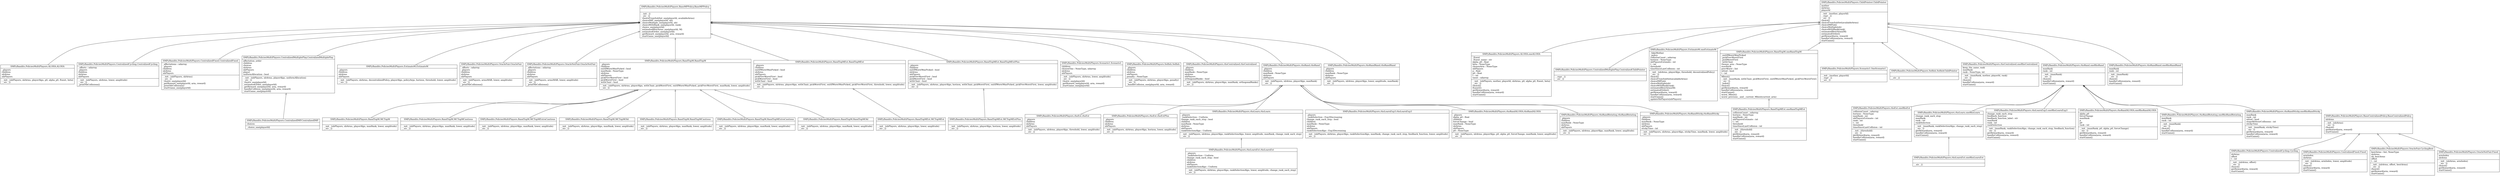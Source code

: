 digraph "classes_SMPyBandits.PoliciesMultiPlayers" {
charset="utf-8"
rankdir=BT
"0" [label="{SMPyBandits.PoliciesMultiPlayers.ALOHA.ALOHA|_players\lchildren\lnbArms\lnbPlayers\l|__init__(nbPlayers, nbArms, playerAlgo, p0, alpha_p0, ftnext, beta)\l__str__()\l}", shape="record"];
"1" [label="{SMPyBandits.PoliciesMultiPlayers.ALOHA.oneALOHA|_ftnext\l_ftnext_name : str\lalpha_p0 : float\lbeta : NoneType\lchosenArm : NoneType\lnbPlayers\lp : float\lp0 : float\lt : int\ltnext : ndarray\l|__init__(nbPlayers, mother, playerId, nbArms, p0, alpha_p0, ftnext, beta)\l__str__()\lchoice()\lftnext(t)\lgetReward(arm, reward)\lhandleCollision(arm, reward)\lstartGame()\l}", shape="record"];
"2" [label="{SMPyBandits.PoliciesMultiPlayers.BaseCentralizedPolicy.BaseCentralizedPolicy|nbArms\l|__init__(nbArms)\l__str__()\lchoice()\lgetReward(arm, reward)\lstartGame()\l}", shape="record"];
"3" [label="{SMPyBandits.PoliciesMultiPlayers.BaseMPPolicy.BaseMPPolicy|\l|__init__()\l__str__()\l_choiceFromSubSet_one(playerId, availableArms)\l_choiceIMP_one(playerId, nb)\l_choiceMultiple_one(playerId, nb)\l_choiceWithRank_one(playerId, rank)\l_choice_one(playerId)\l_estimatedBestArms_one(playerId, M)\l_estimatedOrder_one(playerId)\l_getReward_one(playerId, arm, reward)\l_startGame_one(playerId)\l}", shape="record"];
"4" [label="{SMPyBandits.PoliciesMultiPlayers.CentralizedCycling.CentralizedCycling|_offsets : ndarray\l_players\lchildren\lnbArms\lnbPlayers\l|__init__(nbPlayers, nbArms, lower, amplitude)\l__str__()\l_printNbCollisions()\l}", shape="record"];
"5" [label="{SMPyBandits.PoliciesMultiPlayers.CentralizedCycling.Cycling|nbArms\loffset\lt : int\l|__init__(nbArms, offset)\l__str__()\lchoice()\lgetReward(arm, reward)\lstartGame()\l}", shape="record"];
"6" [label="{SMPyBandits.PoliciesMultiPlayers.CentralizedFixed.CentralizedFixed|_affectations : ndarray\l_players\lchildren\lnbArms\lnbPlayers\l|__init__(nbPlayers, nbArms)\l__str__()\l_choice_one(playerId)\l_getReward_one(playerId, arm, reward)\l_printNbCollisions()\l_startGame_one(playerId)\l}", shape="record"];
"7" [label="{SMPyBandits.PoliciesMultiPlayers.CentralizedFixed.Fixed|armIndex\lnbArms\l|__init__(nbArms, armIndex, lower, amplitude)\l__str__()\lchoice()\lgetReward(arm, reward)\lstartGame()\l}", shape="record"];
"8" [label="{SMPyBandits.PoliciesMultiPlayers.CentralizedIMP.CentralizedIMP|choices\l|_choice_one(playerId)\l}", shape="record"];
"9" [label="{SMPyBandits.PoliciesMultiPlayers.CentralizedMultiplePlay.CentralizedChildPointer|\l|__repr__()\l__str__()\l}", shape="record"];
"10" [label="{SMPyBandits.PoliciesMultiPlayers.CentralizedMultiplePlay.CentralizedMultiplePlay|affectation_order\lchildren\lchoices\lnbArms\lnbPlayers\lplayer\luniformAllocation : bool\l|__init__(nbPlayers, nbArms, playerAlgo, uniformAllocation)\l__str__()\l_choice_one(playerId)\l_estimatedOrder_one(playerId)\l_getReward_one(playerId, arm, reward)\l_handleCollision_one(playerId, arm, reward)\l_startGame_one(playerId)\l}", shape="record"];
"11" [label="{SMPyBandits.PoliciesMultiPlayers.ChildPointer.ChildPointer|mother\lnbArms\lplayerId\l|__init__(mother, playerId)\l__repr__()\l__str__()\lchoice()\lchoiceFromSubSet(availableArms)\lchoiceIMP(nb)\lchoiceMultiple(nb)\lchoiceWithRank(rank)\lestimatedBestArms(M)\lestimatedOrder()\lgetReward(arm, reward)\lhandleCollision(arm, reward)\lstartGame()\l}", shape="record"];
"12" [label="{SMPyBandits.PoliciesMultiPlayers.EstimateM.EstimateM|_players\lchildren\lnbArms\lnbPlayers\l|__init__(nbPlayers, nbArms, decentralizedPolicy, playerAlgo, policyArgs, horizon, threshold, lower, amplitude)\l__str__()\l}", shape="record"];
"13" [label="{SMPyBandits.PoliciesMultiPlayers.EstimateM.oneEstimateM|_fakeMother\l_policy\lcollisionCount : ndarray\lhorizon : NoneType\lnbPlayersEstimate : int\lt : int\lthreshold\ltimeSinceLastCollision : int\l|__init__(nbArms, playerAlgo, threshold, decentralizedPolicy)\l__str__()\lchoice()\lchoiceFromSubSet(availableArms)\lchoiceIMP(nb)\lchoiceMultiple(nb)\lchoiceWithRank(rank)\lestimatedBestArms(M)\lestimatedOrder()\lgetReward(arm, reward)\lhandleCollision(arm, reward)\lstartGame()\lupdateNbPlayers(nbPlayers)\l}", shape="record"];
"14" [label="{SMPyBandits.PoliciesMultiPlayers.OracleFair.CyclingBest|bestArms : list, NoneType\lnbArms\lnb_bestArms\loffset\lt : int\l|__init__(nbArms, offset, bestArms)\l__str__()\lchoice()\lgetReward(arm, reward)\lstartGame()\l}", shape="record"];
"15" [label="{SMPyBandits.PoliciesMultiPlayers.OracleFair.OracleFair|_offsets : ndarray\l_players\lchildren\lnbArms\lnbPlayers\l|__init__(nbPlayers, armsMAB, lower, amplitude)\l__str__()\l_printNbCollisions()\l}", shape="record"];
"16" [label="{SMPyBandits.PoliciesMultiPlayers.OracleNotFair.Fixed|armIndex\lnbArms\l|__init__(nbArms, armIndex)\l__str__()\lchoice()\lgetReward(arm, reward)\lstartGame()\l}", shape="record"];
"17" [label="{SMPyBandits.PoliciesMultiPlayers.OracleNotFair.OracleNotFair|_affectations : ndarray\l_players\lchildren\lnbArms\lnbPlayers\l|__init__(nbPlayers, armsMAB, lower, amplitude)\l__str__()\l_printNbCollisions()\l}", shape="record"];
"18" [label="{SMPyBandits.PoliciesMultiPlayers.RandTopM.MCTopM|\l|__init__(nbPlayers, nbArms, playerAlgo, maxRank, lower, amplitude)\l__str__()\l}", shape="record"];
"19" [label="{SMPyBandits.PoliciesMultiPlayers.RandTopM.MCTopMCautious|\l|__init__(nbPlayers, nbArms, playerAlgo, maxRank, lower, amplitude)\l__str__()\l}", shape="record"];
"20" [label="{SMPyBandits.PoliciesMultiPlayers.RandTopM.MCTopMExtraCautious|\l|__init__(nbPlayers, nbArms, playerAlgo, maxRank, lower, amplitude)\l__str__()\l}", shape="record"];
"21" [label="{SMPyBandits.PoliciesMultiPlayers.RandTopM.MCTopMOld|\l|__init__(nbPlayers, nbArms, playerAlgo, maxRank, lower, amplitude)\l__str__()\l}", shape="record"];
"22" [label="{SMPyBandits.PoliciesMultiPlayers.RandTopM.RandTopM|_players\lchildren\lexitIfWorstWasPicked : bool\lmaxRank : NoneType\lnbArms\lnbPlayers\lpickPrevWorstFirst : bool\lpickWorstFirst : bool\lwithChair : bool\l|__init__(nbPlayers, nbArms, playerAlgo, withChair, pickWorstFirst, exitIfWorstWasPicked, pickPrevWorstFirst, maxRank, lower, amplitude)\l__str__()\l}", shape="record"];
"23" [label="{SMPyBandits.PoliciesMultiPlayers.RandTopM.RandTopMCautious|\l|__init__(nbPlayers, nbArms, playerAlgo, maxRank, lower, amplitude)\l__str__()\l}", shape="record"];
"24" [label="{SMPyBandits.PoliciesMultiPlayers.RandTopM.RandTopMExtraCautious|\l|__init__(nbPlayers, nbArms, playerAlgo, maxRank, lower, amplitude)\l__str__()\l}", shape="record"];
"25" [label="{SMPyBandits.PoliciesMultiPlayers.RandTopM.RandTopMOld|\l|__init__(nbPlayers, nbArms, playerAlgo, maxRank, lower, amplitude)\l__str__()\l}", shape="record"];
"26" [label="{SMPyBandits.PoliciesMultiPlayers.RandTopM.oneRandTopM|_exitIfWorstWasPicked\l_pickPrevWorstFirst\l_pickWorstFirst\l_withChair\lchosen_arm : NoneType\lmaxRank\lprevWorst : list\lsitted : bool\lt : int\l|Mbest()\l__init__(maxRank, withChair, pickWorstFirst, exitIfWorstWasPicked, pickPrevWorstFirst)\l__str__()\l_index()\lchoice()\lgetReward(arm, reward)\lhandleCollision(arm, reward)\lstartGame()\lworst_Mbest()\lworst_previous__and__current_Mbest(current_arm)\l}", shape="record"];
"27" [label="{SMPyBandits.PoliciesMultiPlayers.RandTopMEst.MCTopMEst|\l|__init__(nbPlayers, nbArms, playerAlgo, lower, amplitude)\l__str__()\l}", shape="record"];
"28" [label="{SMPyBandits.PoliciesMultiPlayers.RandTopMEst.MCTopMEstPlus|\l|__init__(nbPlayers, nbArms, playerAlgo, horizon, lower, amplitude)\l__str__()\l}", shape="record"];
"29" [label="{SMPyBandits.PoliciesMultiPlayers.RandTopMEst.RandTopMEst|_players\lchildren\lexitIfWorstWasPicked : bool\lnbArms\lnbPlayers\lpickPrevWorstFirst : bool\lpickWorstFirst : bool\lwithChair : bool\l|__init__(nbPlayers, nbArms, playerAlgo, withChair, pickWorstFirst, exitIfWorstWasPicked, pickPrevWorstFirst, threshold, lower, amplitude)\l__str__()\l}", shape="record"];
"30" [label="{SMPyBandits.PoliciesMultiPlayers.RandTopMEst.RandTopMEstPlus|_players\lchildren\lexitIfWorstWasPicked : bool\lnbArms\lnbPlayers\lpickPrevWorstFirst : bool\lpickWorstFirst : bool\lwithChair : bool\l|__init__(nbPlayers, nbArms, playerAlgo, horizon, withChair, pickWorstFirst, exitIfWorstWasPicked, pickPrevWorstFirst, lower, amplitude)\l__str__()\l}", shape="record"];
"31" [label="{SMPyBandits.PoliciesMultiPlayers.RandTopMEst.oneRandTopMEst|collisionCount : ndarray\lhorizon : NoneType\lmaxRank : int\lnbPlayersEstimate : int\lt : int\lthreshold\ltimeSinceLastCollision : int\l|__init__(threshold)\l__str__()\lgetReward(arm, reward)\lhandleCollision(arm, reward)\lstartGame()\l}", shape="record"];
"32" [label="{SMPyBandits.PoliciesMultiPlayers.Scenario1.OneScenario1|\l|__init__(mother, playerId)\l__repr__()\l__str__()\l}", shape="record"];
"33" [label="{SMPyBandits.PoliciesMultiPlayers.Scenario1.Scenario1|children\lchosenOne : NoneType, ndarray\lnbArms\lnbPlayers\l|__init__(nbPlayers, nbArms, lower, amplitude)\l__str__()\l_choice_one(playerId)\l_getReward_one(playerId, arm, reward)\l_startGame_one(playerId)\l}", shape="record"];
"34" [label="{SMPyBandits.PoliciesMultiPlayers.Selfish.Selfish|_players\lchildren\lnbArms\lnbPlayers\lpenalty : NoneType\l|__init__(nbPlayers, nbArms, playerAlgo, penalty)\l__str__()\l_handleCollision_one(playerId, arm, reward)\l}", shape="record"];
"35" [label="{SMPyBandits.PoliciesMultiPlayers.Selfish.SelfishChildPointer|\l|__str__()\l}", shape="record"];
"36" [label="{SMPyBandits.PoliciesMultiPlayers.rhoCentralized.oneRhoCentralized|keep_the_same_rank\lmaxRank\lrank : NoneType, int\l|__init__(maxRank, mother, playerId, rank)\l__str__()\lchoice()\lhandleCollision(arm, reward)\lstartGame()\l}", shape="record"];
"37" [label="{SMPyBandits.PoliciesMultiPlayers.rhoCentralized.rhoCentralized|_players\lchildren\lmaxRank : NoneType\lnbArms\lnbPlayers\lorthogonalRanks : bool\l|__init__(nbPlayers, nbArms, playerAlgo, maxRank, orthogonalRanks)\l__str__()\l}", shape="record"];
"38" [label="{SMPyBandits.PoliciesMultiPlayers.rhoEst.oneRhoEst|collisionCount : ndarray\lhorizon : NoneType\lmaxRank : int\lnbPlayersEstimate : int\lrank : int\lt : int\lthreshold\ltimeSinceLastCollision : int\l|__init__(threshold)\l__str__()\lgetReward(arm, reward)\lhandleCollision(arm, reward)\lstartGame()\l}", shape="record"];
"39" [label="{SMPyBandits.PoliciesMultiPlayers.rhoEst.rhoEst|_players\lchildren\lnbArms\lnbPlayers\l|__init__(nbPlayers, nbArms, playerAlgo, threshold, lower, amplitude)\l__str__()\l}", shape="record"];
"40" [label="{SMPyBandits.PoliciesMultiPlayers.rhoEst.rhoEstPlus|_players\lchildren\lnbArms\lnbPlayers\l|__init__(nbPlayers, nbArms, playerAlgo, horizon, lower, amplitude)\l__str__()\l}", shape="record"];
"41" [label="{SMPyBandits.PoliciesMultiPlayers.rhoLearn.oneRhoLearn|change_rank_each_step\lmaxRank\lrank : int\lrankSelection\l|__init__(maxRank, rankSelectionAlgo, change_rank_each_step)\l__str__()\lgetReward(arm, reward)\lhandleCollision(arm, reward)\lstartGame()\l}", shape="record"];
"42" [label="{SMPyBandits.PoliciesMultiPlayers.rhoLearn.rhoLearn|_players\l_rankSelection : Uniform\lchange_rank_each_step : bool\lchildren\lmaxRank : NoneType\lnbArms\lnbPlayers\lrankSelectionAlgo : Uniform\l|__init__(nbPlayers, nbArms, playerAlgo, rankSelectionAlgo, lower, amplitude, maxRank, change_rank_each_step)\l__str__()\l}", shape="record"];
"43" [label="{SMPyBandits.PoliciesMultiPlayers.rhoLearnEst.oneRhoLearnEst|\l|__str__()\l}", shape="record"];
"44" [label="{SMPyBandits.PoliciesMultiPlayers.rhoLearnEst.rhoLearnEst|_players\l_rankSelection : Uniform\lchange_rank_each_step : bool\lchildren\lnbArms\lnbPlayers\lrankSelectionAlgo : Uniform\l|__init__(nbPlayers, nbArms, playerAlgo, rankSelectionAlgo, lower, amplitude, change_rank_each_step)\l__str__()\l}", shape="record"];
"45" [label="{SMPyBandits.PoliciesMultiPlayers.rhoLearnExp3.oneRhoLearnExp3|change_rank_each_step\lfeedback_function\lfeedback_function_label : str\lmaxRank\lrank : int\lrankSelection\l|__init__(maxRank, rankSelectionAlgo, change_rank_each_step, feedback_function)\l__str__()\lgetReward(arm, reward)\lhandleCollision(arm, reward)\lstartGame()\l}", shape="record"];
"46" [label="{SMPyBandits.PoliciesMultiPlayers.rhoLearnExp3.rhoLearnExp3|_players\l_rankSelection : Exp3Decreasing\lchange_rank_each_step : bool\lchildren\lmaxRank : NoneType\lnbArms\lnbPlayers\lrankSelectionAlgo : Exp3Decreasing\l|__init__(nbPlayers, nbArms, playerAlgo, rankSelectionAlgo, maxRank, change_rank_each_step, feedback_function, lower, amplitude)\l__str__()\l}", shape="record"];
"47" [label="{SMPyBandits.PoliciesMultiPlayers.rhoRand.oneRhoRand|maxRank\lrank : int\l|__init__(maxRank)\l__str__()\lchoice()\lhandleCollision(arm, reward)\lstartGame()\l}", shape="record"];
"48" [label="{SMPyBandits.PoliciesMultiPlayers.rhoRand.rhoRand|_players\lchildren\lmaxRank : NoneType\lnbArms\lnbPlayers\l|__init__(nbPlayers, nbArms, playerAlgo, maxRank)\l__str__()\l}", shape="record"];
"49" [label="{SMPyBandits.PoliciesMultiPlayers.rhoRandALOHA.oneRhoRandALOHA|alpha_p0\lforceChange\lmaxRank\lp\lp0\lrank : int\l|__init__(maxRank, p0, alpha_p0, forceChange)\l__str__()\lgetReward(arm, reward)\lhandleCollision(arm, reward)\lstartGame()\l}", shape="record"];
"50" [label="{SMPyBandits.PoliciesMultiPlayers.rhoRandALOHA.rhoRandALOHA|_players\lalpha_p0 : float\lchildren\lforceChange : bool\lmaxRank : NoneType\lnbArms\lnbPlayers\lp0 : NoneType\l|__init__(nbPlayers, nbArms, playerAlgo, p0, alpha_p0, forceChange, maxRank, lower, amplitude)\l__str__()\l}", shape="record"];
"51" [label="{SMPyBandits.PoliciesMultiPlayers.rhoRandRand.oneRhoRandRand|maxRank\lrank : int\l|__init__(maxRank)\l__str__()\lchoice()\lhandleCollision(arm, reward)\lstartGame()\l}", shape="record"];
"52" [label="{SMPyBandits.PoliciesMultiPlayers.rhoRandRand.rhoRandRand|_players\lchildren\lmaxRank : NoneType\lnbArms\lnbPlayers\l|__init__(nbPlayers, nbArms, playerAlgo, lower, amplitude, maxRank)\l__str__()\l}", shape="record"];
"53" [label="{SMPyBandits.PoliciesMultiPlayers.rhoRandRotating.oneRhoRandRotating|maxRank\lrank : int\l|__init__(maxRank)\l__str__()\lchoice()\lhandleCollision(arm, reward)\lstartGame()\l}", shape="record"];
"54" [label="{SMPyBandits.PoliciesMultiPlayers.rhoRandRotating.rhoRandRotating|_players\lchildren\lmaxRank : NoneType\lnbArms\lnbPlayers\l|__init__(nbPlayers, nbArms, playerAlgo, maxRank, lower, amplitude)\l__str__()\l}", shape="record"];
"55" [label="{SMPyBandits.PoliciesMultiPlayers.rhoRandSticky.oneRhoRandSticky|maxRank\lrank : int\lsitted : bool\lstepsWithoutCollisions : int\lstickyTime\l|__init__(maxRank, stickyTime)\l__str__()\lgetReward(arm, reward)\lhandleCollision(arm, reward)\lstartGame()\l}", shape="record"];
"56" [label="{SMPyBandits.PoliciesMultiPlayers.rhoRandSticky.rhoRandSticky|_players\lchildren\lmaxRank : NoneType\lnbArms\lnbPlayers\lstickyTime : int\l|__init__(nbPlayers, nbArms, playerAlgo, stickyTime, maxRank, lower, amplitude)\l__str__()\l}", shape="record"];
"0" -> "3" [arrowhead="empty", arrowtail="none"];
"1" -> "11" [arrowhead="empty", arrowtail="none"];
"4" -> "3" [arrowhead="empty", arrowtail="none"];
"5" -> "2" [arrowhead="empty", arrowtail="none"];
"6" -> "3" [arrowhead="empty", arrowtail="none"];
"7" -> "2" [arrowhead="empty", arrowtail="none"];
"8" -> "10" [arrowhead="empty", arrowtail="none"];
"9" -> "11" [arrowhead="empty", arrowtail="none"];
"10" -> "3" [arrowhead="empty", arrowtail="none"];
"12" -> "3" [arrowhead="empty", arrowtail="none"];
"13" -> "11" [arrowhead="empty", arrowtail="none"];
"14" -> "2" [arrowhead="empty", arrowtail="none"];
"15" -> "3" [arrowhead="empty", arrowtail="none"];
"16" -> "2" [arrowhead="empty", arrowtail="none"];
"17" -> "3" [arrowhead="empty", arrowtail="none"];
"18" -> "22" [arrowhead="empty", arrowtail="none"];
"19" -> "22" [arrowhead="empty", arrowtail="none"];
"20" -> "22" [arrowhead="empty", arrowtail="none"];
"21" -> "22" [arrowhead="empty", arrowtail="none"];
"22" -> "3" [arrowhead="empty", arrowtail="none"];
"23" -> "22" [arrowhead="empty", arrowtail="none"];
"24" -> "22" [arrowhead="empty", arrowtail="none"];
"25" -> "22" [arrowhead="empty", arrowtail="none"];
"26" -> "11" [arrowhead="empty", arrowtail="none"];
"27" -> "29" [arrowhead="empty", arrowtail="none"];
"28" -> "30" [arrowhead="empty", arrowtail="none"];
"29" -> "3" [arrowhead="empty", arrowtail="none"];
"30" -> "3" [arrowhead="empty", arrowtail="none"];
"31" -> "26" [arrowhead="empty", arrowtail="none"];
"32" -> "11" [arrowhead="empty", arrowtail="none"];
"33" -> "3" [arrowhead="empty", arrowtail="none"];
"34" -> "3" [arrowhead="empty", arrowtail="none"];
"35" -> "11" [arrowhead="empty", arrowtail="none"];
"36" -> "11" [arrowhead="empty", arrowtail="none"];
"37" -> "3" [arrowhead="empty", arrowtail="none"];
"38" -> "47" [arrowhead="empty", arrowtail="none"];
"39" -> "48" [arrowhead="empty", arrowtail="none"];
"40" -> "48" [arrowhead="empty", arrowtail="none"];
"41" -> "47" [arrowhead="empty", arrowtail="none"];
"42" -> "48" [arrowhead="empty", arrowtail="none"];
"43" -> "41" [arrowhead="empty", arrowtail="none"];
"44" -> "42" [arrowhead="empty", arrowtail="none"];
"45" -> "47" [arrowhead="empty", arrowtail="none"];
"46" -> "48" [arrowhead="empty", arrowtail="none"];
"47" -> "11" [arrowhead="empty", arrowtail="none"];
"48" -> "3" [arrowhead="empty", arrowtail="none"];
"49" -> "47" [arrowhead="empty", arrowtail="none"];
"50" -> "48" [arrowhead="empty", arrowtail="none"];
"51" -> "11" [arrowhead="empty", arrowtail="none"];
"52" -> "3" [arrowhead="empty", arrowtail="none"];
"53" -> "47" [arrowhead="empty", arrowtail="none"];
"54" -> "48" [arrowhead="empty", arrowtail="none"];
"55" -> "47" [arrowhead="empty", arrowtail="none"];
"56" -> "48" [arrowhead="empty", arrowtail="none"];
}
